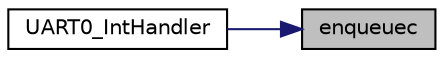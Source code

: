 digraph "enqueuec"
{
 // LATEX_PDF_SIZE
  edge [fontname="Helvetica",fontsize="10",labelfontname="Helvetica",labelfontsize="10"];
  node [fontname="Helvetica",fontsize="10",shape=record];
  rankdir="RL";
  Node1 [label="enqueuec",height=0.2,width=0.4,color="black", fillcolor="grey75", style="filled", fontcolor="black",tooltip="Queues a char/byte into a circular buffer."];
  Node1 -> Node2 [dir="back",color="midnightblue",fontsize="10",style="solid",fontname="Helvetica"];
  Node2 [label="UART0_IntHandler",height=0.2,width=0.4,color="black", fillcolor="white", style="filled",URL="$uart_8h.html#a7aefa599a6592b9771afc5904662ec5d",tooltip="Interrupt Handler for UART0."];
}
